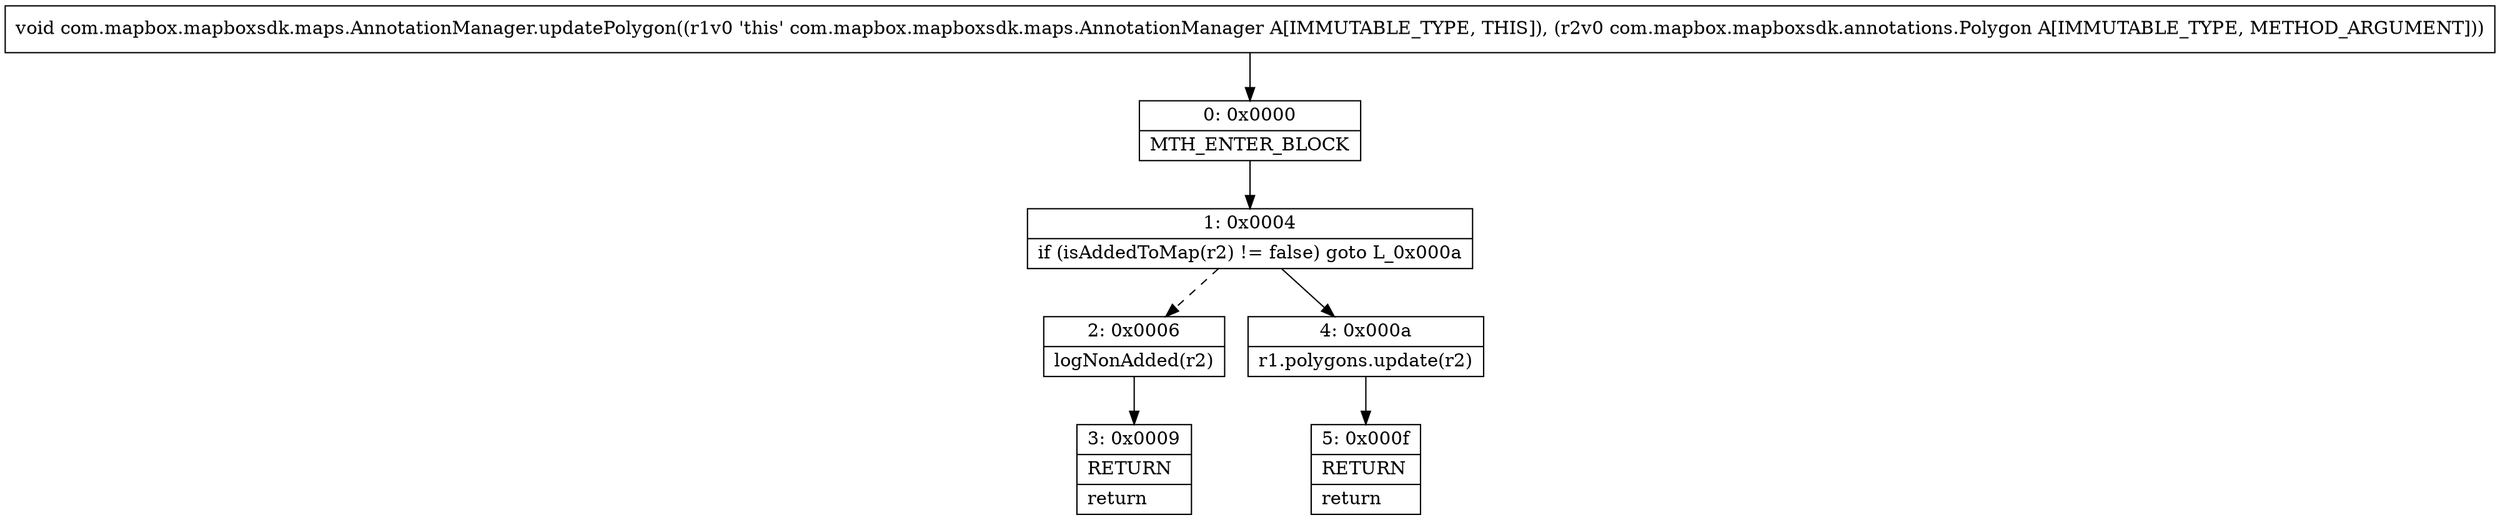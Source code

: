 digraph "CFG forcom.mapbox.mapboxsdk.maps.AnnotationManager.updatePolygon(Lcom\/mapbox\/mapboxsdk\/annotations\/Polygon;)V" {
Node_0 [shape=record,label="{0\:\ 0x0000|MTH_ENTER_BLOCK\l}"];
Node_1 [shape=record,label="{1\:\ 0x0004|if (isAddedToMap(r2) != false) goto L_0x000a\l}"];
Node_2 [shape=record,label="{2\:\ 0x0006|logNonAdded(r2)\l}"];
Node_3 [shape=record,label="{3\:\ 0x0009|RETURN\l|return\l}"];
Node_4 [shape=record,label="{4\:\ 0x000a|r1.polygons.update(r2)\l}"];
Node_5 [shape=record,label="{5\:\ 0x000f|RETURN\l|return\l}"];
MethodNode[shape=record,label="{void com.mapbox.mapboxsdk.maps.AnnotationManager.updatePolygon((r1v0 'this' com.mapbox.mapboxsdk.maps.AnnotationManager A[IMMUTABLE_TYPE, THIS]), (r2v0 com.mapbox.mapboxsdk.annotations.Polygon A[IMMUTABLE_TYPE, METHOD_ARGUMENT])) }"];
MethodNode -> Node_0;
Node_0 -> Node_1;
Node_1 -> Node_2[style=dashed];
Node_1 -> Node_4;
Node_2 -> Node_3;
Node_4 -> Node_5;
}

